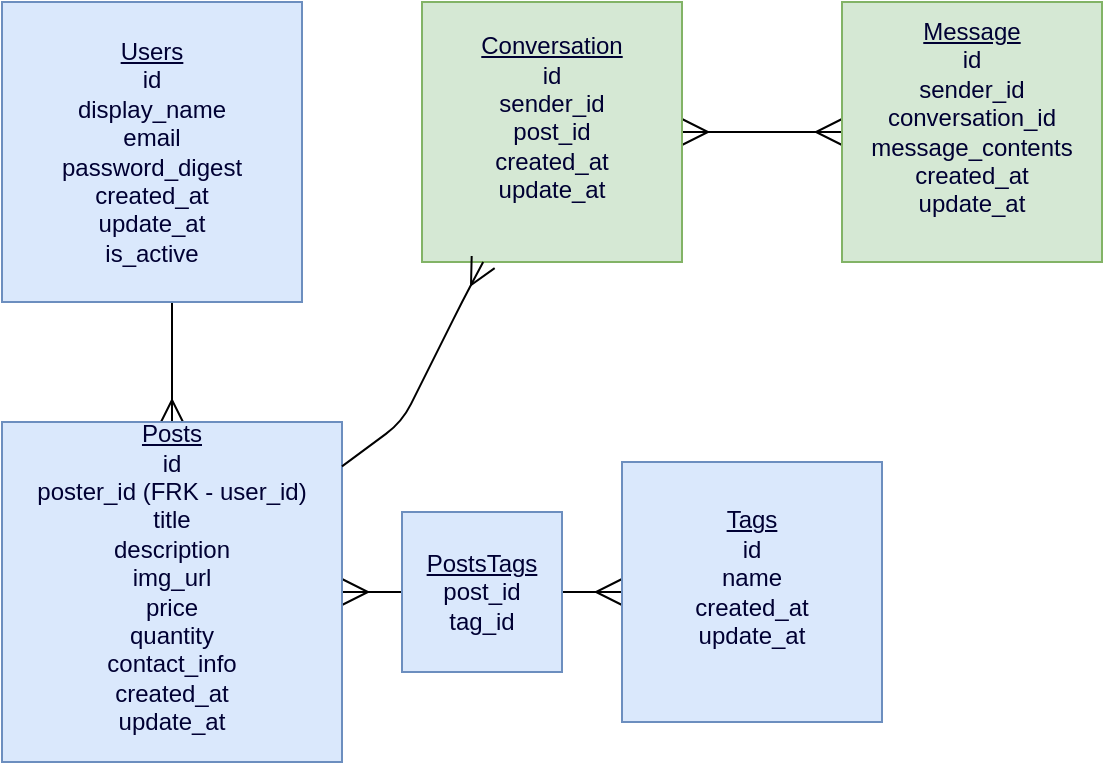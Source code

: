 <mxfile version="13.0.9">
    <diagram id="t90tw3hEJwtajVjFZ1cy" name="Page-1">
        <mxGraphModel dx="371" dy="550" grid="1" gridSize="10" guides="1" tooltips="1" connect="1" arrows="1" fold="1" page="1" pageScale="1" pageWidth="850" pageHeight="1100" math="0" shadow="0">
            <root>
                <mxCell id="0"/>
                <mxCell id="1" parent="0"/>
                <mxCell id="4" value="" style="edgeStyle=orthogonalEdgeStyle;rounded=0;orthogonalLoop=1;jettySize=auto;html=1;endArrow=ERmany;endFill=0;endSize=9;startSize=11;" parent="1" source="2" target="3" edge="1">
                    <mxGeometry relative="1" as="geometry">
                        <Array as="points">
                            <mxPoint x="135" y="270"/>
                            <mxPoint x="135" y="270"/>
                        </Array>
                    </mxGeometry>
                </mxCell>
                <mxCell id="2" value="&lt;font color=&quot;#000033&quot;&gt;&lt;u&gt;Users&lt;/u&gt;&lt;br&gt;id&lt;br&gt;display_name&lt;br&gt;email&lt;br&gt;password_digest&lt;br&gt;created_at&lt;br&gt;update_at&lt;br&gt;is_active&lt;br&gt;&lt;/font&gt;" style="whiteSpace=wrap;html=1;aspect=fixed;fillColor=#dae8fc;strokeColor=#6c8ebf;" parent="1" vertex="1">
                    <mxGeometry x="50" y="100" width="150" height="150" as="geometry"/>
                </mxCell>
                <mxCell id="6" value="" style="edgeStyle=orthogonalEdgeStyle;rounded=0;orthogonalLoop=1;jettySize=auto;html=1;verticalAlign=middle;horizontal=1;endArrow=ERmany;endFill=0;startArrow=ERmany;startFill=0;endSize=11;startSize=11;" parent="1" source="3" target="5" edge="1">
                    <mxGeometry relative="1" as="geometry"/>
                </mxCell>
                <mxCell id="3" value="&lt;font color=&quot;#000033&quot;&gt;&lt;u&gt;Posts&lt;/u&gt;&lt;br&gt;id&lt;br&gt;poster_id (FRK - user_id)&lt;br&gt;title&lt;br&gt;description&lt;br&gt;img_url&lt;br&gt;price&lt;br&gt;quantity&lt;br&gt;contact_info&lt;br&gt;created_at&lt;br&gt;update_at&lt;br&gt;&lt;br&gt;&lt;/font&gt;" style="whiteSpace=wrap;html=1;aspect=fixed;fillColor=#dae8fc;strokeColor=#6c8ebf;" parent="1" vertex="1">
                    <mxGeometry x="50" y="310" width="170" height="170" as="geometry"/>
                </mxCell>
                <mxCell id="5" value="&lt;font color=&quot;#000033&quot;&gt;&lt;u&gt;Tags&lt;/u&gt;&lt;br&gt;id&lt;br&gt;name&lt;br&gt;created_at&lt;br&gt;update_at&lt;br&gt;&lt;br&gt;&lt;/font&gt;" style="whiteSpace=wrap;html=1;aspect=fixed;fillColor=#dae8fc;strokeColor=#6c8ebf;" parent="1" vertex="1">
                    <mxGeometry x="360" y="330" width="130" height="130" as="geometry"/>
                </mxCell>
                <mxCell id="10" value="" style="edgeStyle=orthogonalEdgeStyle;rounded=0;orthogonalLoop=1;jettySize=auto;html=1;startArrow=ERmany;startFill=0;endArrow=ERmany;endFill=0;endSize=11;startSize=11;" parent="1" source="7" target="9" edge="1">
                    <mxGeometry relative="1" as="geometry"/>
                </mxCell>
                <mxCell id="7" value="&lt;font color=&quot;#000033&quot;&gt;&lt;u&gt;Conversation&lt;/u&gt;&lt;br&gt;id&lt;br&gt;sender_id&lt;br&gt;post_id&lt;br&gt;created_at&lt;br&gt;update_at&lt;br&gt;&lt;br&gt;&lt;/font&gt;" style="whiteSpace=wrap;html=1;aspect=fixed;fillColor=#d5e8d4;strokeColor=#82b366;" parent="1" vertex="1">
                    <mxGeometry x="260" y="100" width="130" height="130" as="geometry"/>
                </mxCell>
                <mxCell id="9" value="&lt;font color=&quot;#000033&quot;&gt;&lt;u&gt;Message&lt;/u&gt;&lt;br&gt;id&lt;br&gt;sender_id&lt;br&gt;conversation_id&lt;br&gt;message_contents&lt;br&gt;created_at&lt;br&gt;update_at&lt;br&gt;&lt;br&gt;&lt;/font&gt;" style="whiteSpace=wrap;html=1;aspect=fixed;fillColor=#d5e8d4;strokeColor=#82b366;" parent="1" vertex="1">
                    <mxGeometry x="470" y="100" width="130" height="130" as="geometry"/>
                </mxCell>
                <mxCell id="11" value="" style="endArrow=ERmany;html=1;endFill=0;endSize=11;" parent="1" source="3" target="7" edge="1">
                    <mxGeometry width="50" height="50" relative="1" as="geometry">
                        <mxPoint x="220" y="290" as="sourcePoint"/>
                        <mxPoint x="277" y="234" as="targetPoint"/>
                        <Array as="points">
                            <mxPoint x="250" y="310"/>
                            <mxPoint x="280" y="250"/>
                        </Array>
                    </mxGeometry>
                </mxCell>
                <mxCell id="12" value="&lt;font color=&quot;#000033&quot;&gt;&lt;u&gt;PostsTags&lt;/u&gt;&lt;br&gt;post_id&lt;br&gt;tag_id&lt;br&gt;&lt;/font&gt;" style="whiteSpace=wrap;html=1;aspect=fixed;fillColor=#dae8fc;strokeColor=#6c8ebf;" parent="1" vertex="1">
                    <mxGeometry x="250" y="355" width="80" height="80" as="geometry"/>
                </mxCell>
            </root>
        </mxGraphModel>
    </diagram>
</mxfile>